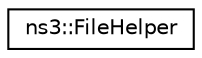 digraph "Graphical Class Hierarchy"
{
 // LATEX_PDF_SIZE
  edge [fontname="Helvetica",fontsize="10",labelfontname="Helvetica",labelfontsize="10"];
  node [fontname="Helvetica",fontsize="10",shape=record];
  rankdir="LR";
  Node0 [label="ns3::FileHelper",height=0.2,width=0.4,color="black", fillcolor="white", style="filled",URL="$classns3_1_1_file_helper.html",tooltip="Helper class used to put data values into a file."];
}
